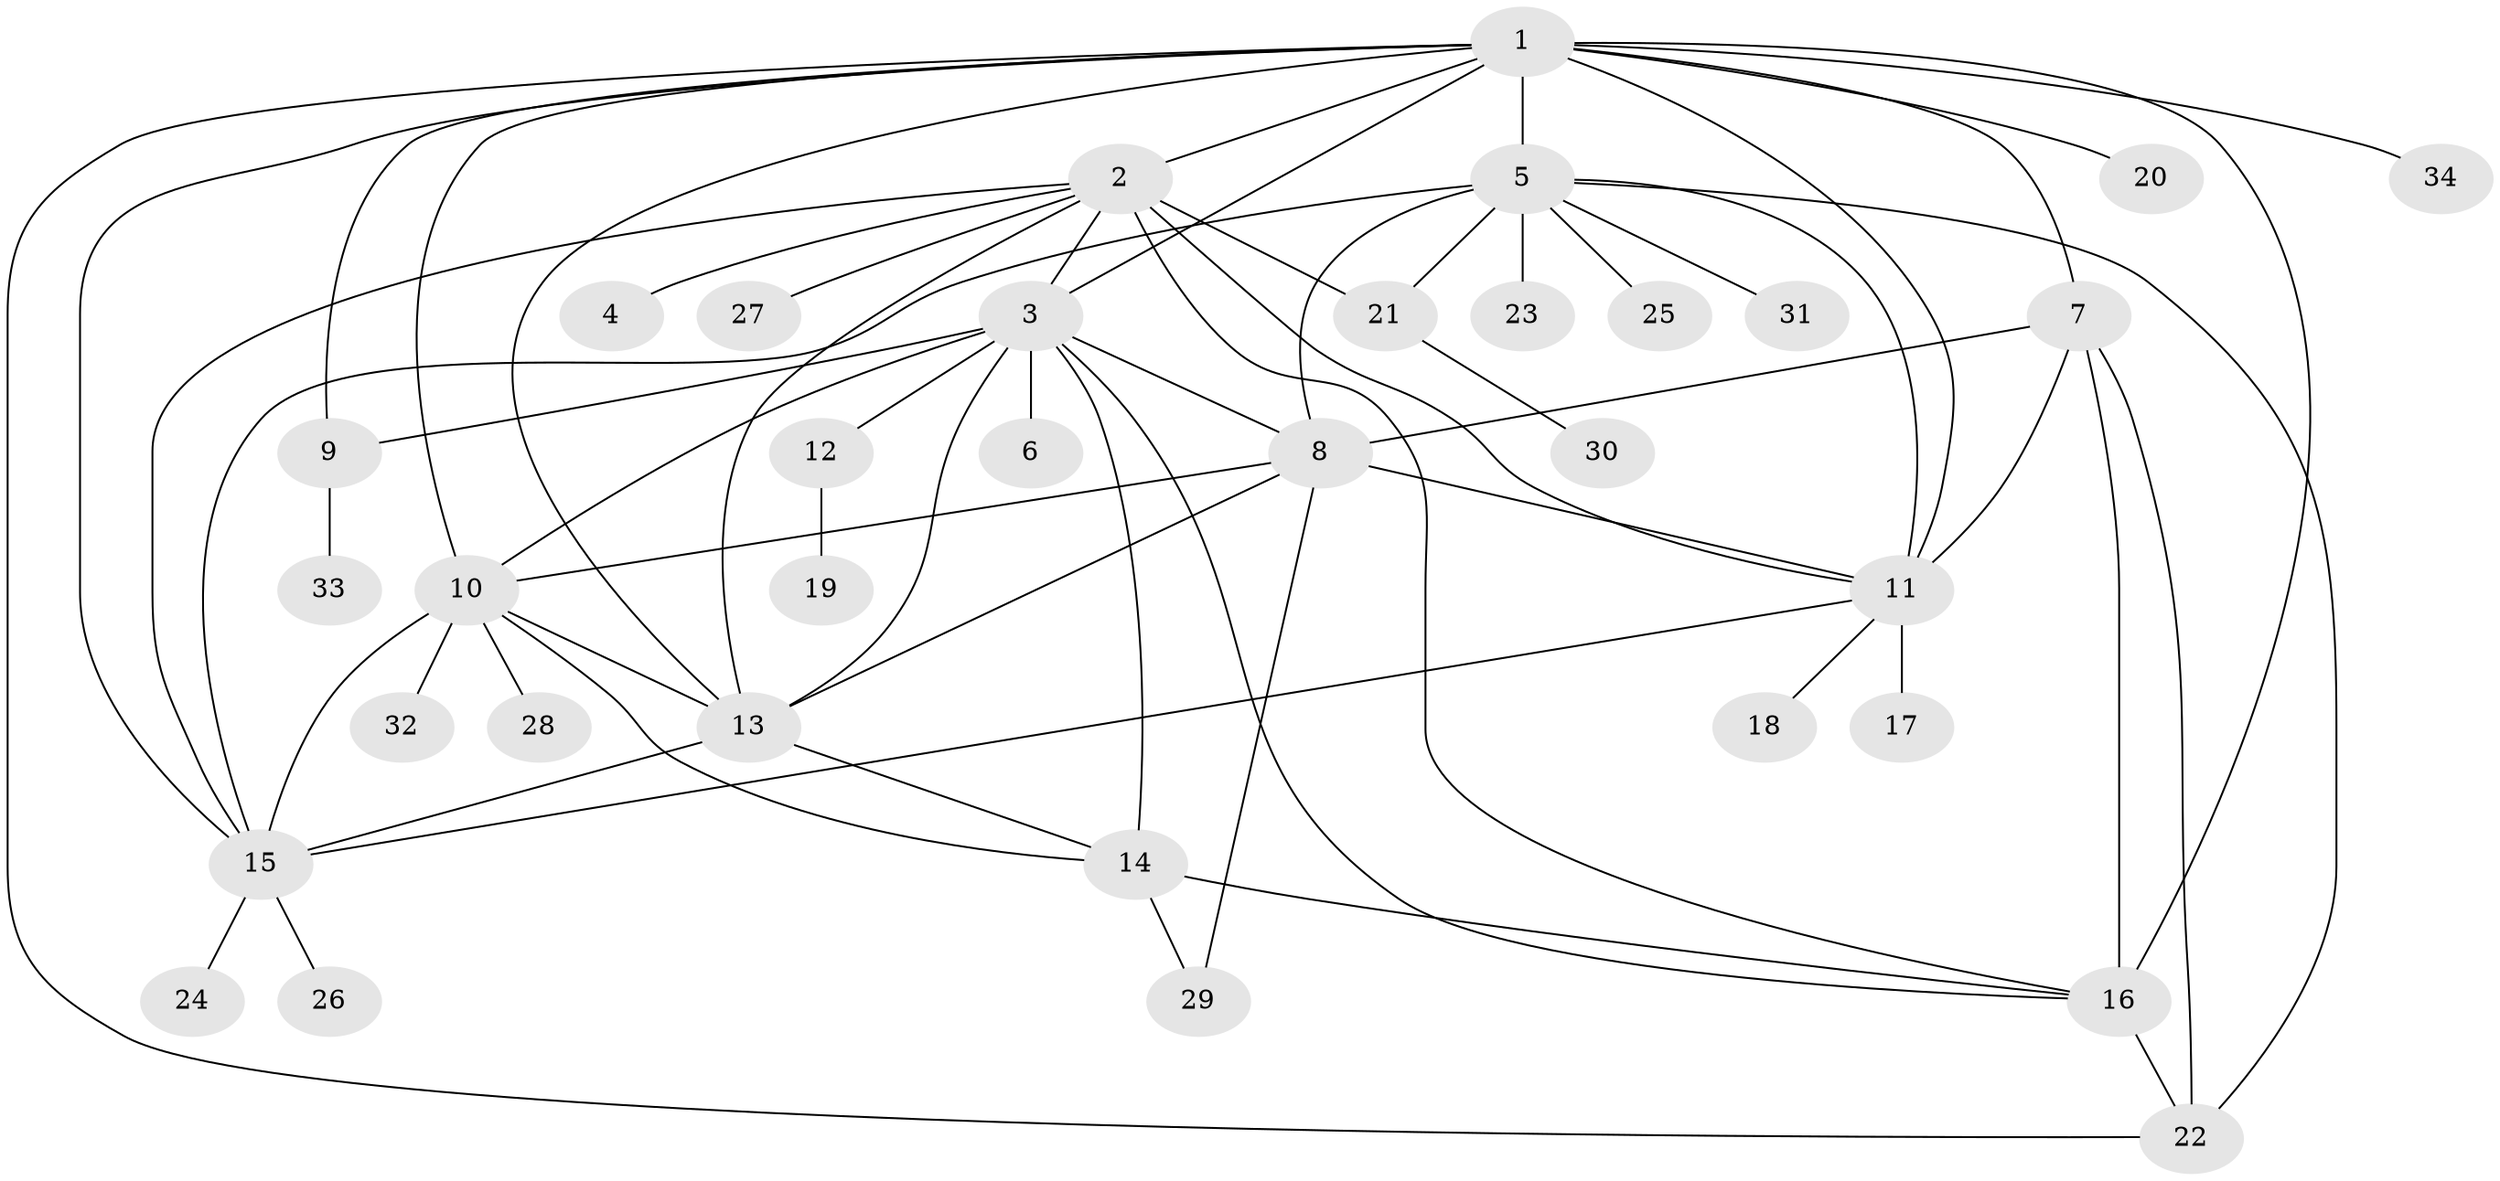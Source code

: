 // original degree distribution, {12: 0.029850746268656716, 11: 0.014925373134328358, 14: 0.014925373134328358, 1: 0.3283582089552239, 16: 0.014925373134328358, 10: 0.014925373134328358, 7: 0.05970149253731343, 2: 0.19402985074626866, 3: 0.208955223880597, 6: 0.029850746268656716, 4: 0.04477611940298507, 9: 0.014925373134328358, 8: 0.029850746268656716}
// Generated by graph-tools (version 1.1) at 2025/35/03/09/25 02:35:16]
// undirected, 34 vertices, 63 edges
graph export_dot {
graph [start="1"]
  node [color=gray90,style=filled];
  1;
  2;
  3;
  4;
  5;
  6;
  7;
  8;
  9;
  10;
  11;
  12;
  13;
  14;
  15;
  16;
  17;
  18;
  19;
  20;
  21;
  22;
  23;
  24;
  25;
  26;
  27;
  28;
  29;
  30;
  31;
  32;
  33;
  34;
  1 -- 2 [weight=2.0];
  1 -- 3 [weight=2.0];
  1 -- 5 [weight=4.0];
  1 -- 7 [weight=1.0];
  1 -- 9 [weight=1.0];
  1 -- 10 [weight=3.0];
  1 -- 11 [weight=4.0];
  1 -- 13 [weight=2.0];
  1 -- 15 [weight=1.0];
  1 -- 16 [weight=3.0];
  1 -- 20 [weight=1.0];
  1 -- 22 [weight=1.0];
  1 -- 34 [weight=1.0];
  2 -- 3 [weight=1.0];
  2 -- 4 [weight=1.0];
  2 -- 11 [weight=1.0];
  2 -- 13 [weight=1.0];
  2 -- 15 [weight=1.0];
  2 -- 16 [weight=1.0];
  2 -- 21 [weight=1.0];
  2 -- 27 [weight=1.0];
  3 -- 6 [weight=2.0];
  3 -- 8 [weight=1.0];
  3 -- 9 [weight=1.0];
  3 -- 10 [weight=3.0];
  3 -- 12 [weight=1.0];
  3 -- 13 [weight=1.0];
  3 -- 14 [weight=1.0];
  3 -- 16 [weight=1.0];
  5 -- 8 [weight=1.0];
  5 -- 11 [weight=2.0];
  5 -- 15 [weight=1.0];
  5 -- 21 [weight=1.0];
  5 -- 22 [weight=1.0];
  5 -- 23 [weight=1.0];
  5 -- 25 [weight=1.0];
  5 -- 31 [weight=1.0];
  7 -- 8 [weight=5.0];
  7 -- 11 [weight=1.0];
  7 -- 16 [weight=2.0];
  7 -- 22 [weight=1.0];
  8 -- 10 [weight=1.0];
  8 -- 11 [weight=3.0];
  8 -- 13 [weight=1.0];
  8 -- 29 [weight=1.0];
  9 -- 33 [weight=1.0];
  10 -- 13 [weight=1.0];
  10 -- 14 [weight=1.0];
  10 -- 15 [weight=1.0];
  10 -- 28 [weight=1.0];
  10 -- 32 [weight=1.0];
  11 -- 15 [weight=1.0];
  11 -- 17 [weight=2.0];
  11 -- 18 [weight=1.0];
  12 -- 19 [weight=1.0];
  13 -- 14 [weight=1.0];
  13 -- 15 [weight=1.0];
  14 -- 16 [weight=1.0];
  14 -- 29 [weight=1.0];
  15 -- 24 [weight=1.0];
  15 -- 26 [weight=1.0];
  16 -- 22 [weight=1.0];
  21 -- 30 [weight=1.0];
}
